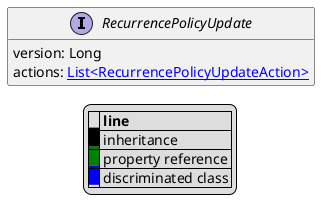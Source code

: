 @startuml

hide empty fields
hide empty methods
legend
|= |= line |
|<back:black>   </back>| inheritance |
|<back:green>   </back>| property reference |
|<back:blue>   </back>| discriminated class |
endlegend
interface RecurrencePolicyUpdate [[RecurrencePolicyUpdate.svg]]  {
    version: Long
    actions: [[RecurrencePolicyUpdateAction.svg List<RecurrencePolicyUpdateAction>]]
}






@enduml
